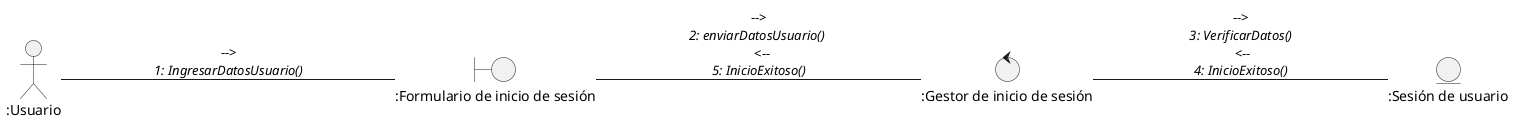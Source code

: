 @startuml UC2 Iniciar sesión

left to right direction

Actor ":Usuario" as u

entity ":Sesión de usuario" as sesion
control ":Gestor de inicio de sesión" as gestor
boundary ":Formulario de inicio de sesión" as reg

u ---- reg : -->\n//1: IngresarDatosUsuario()//
reg ---- gestor : -->\n//2: enviarDatosUsuario()// \n  <--\n//5: InicioExitoso()// 
gestor ---- sesion : -->\n //3: VerificarDatos()// \n <--\n//4: InicioExitoso()// 

@enduml